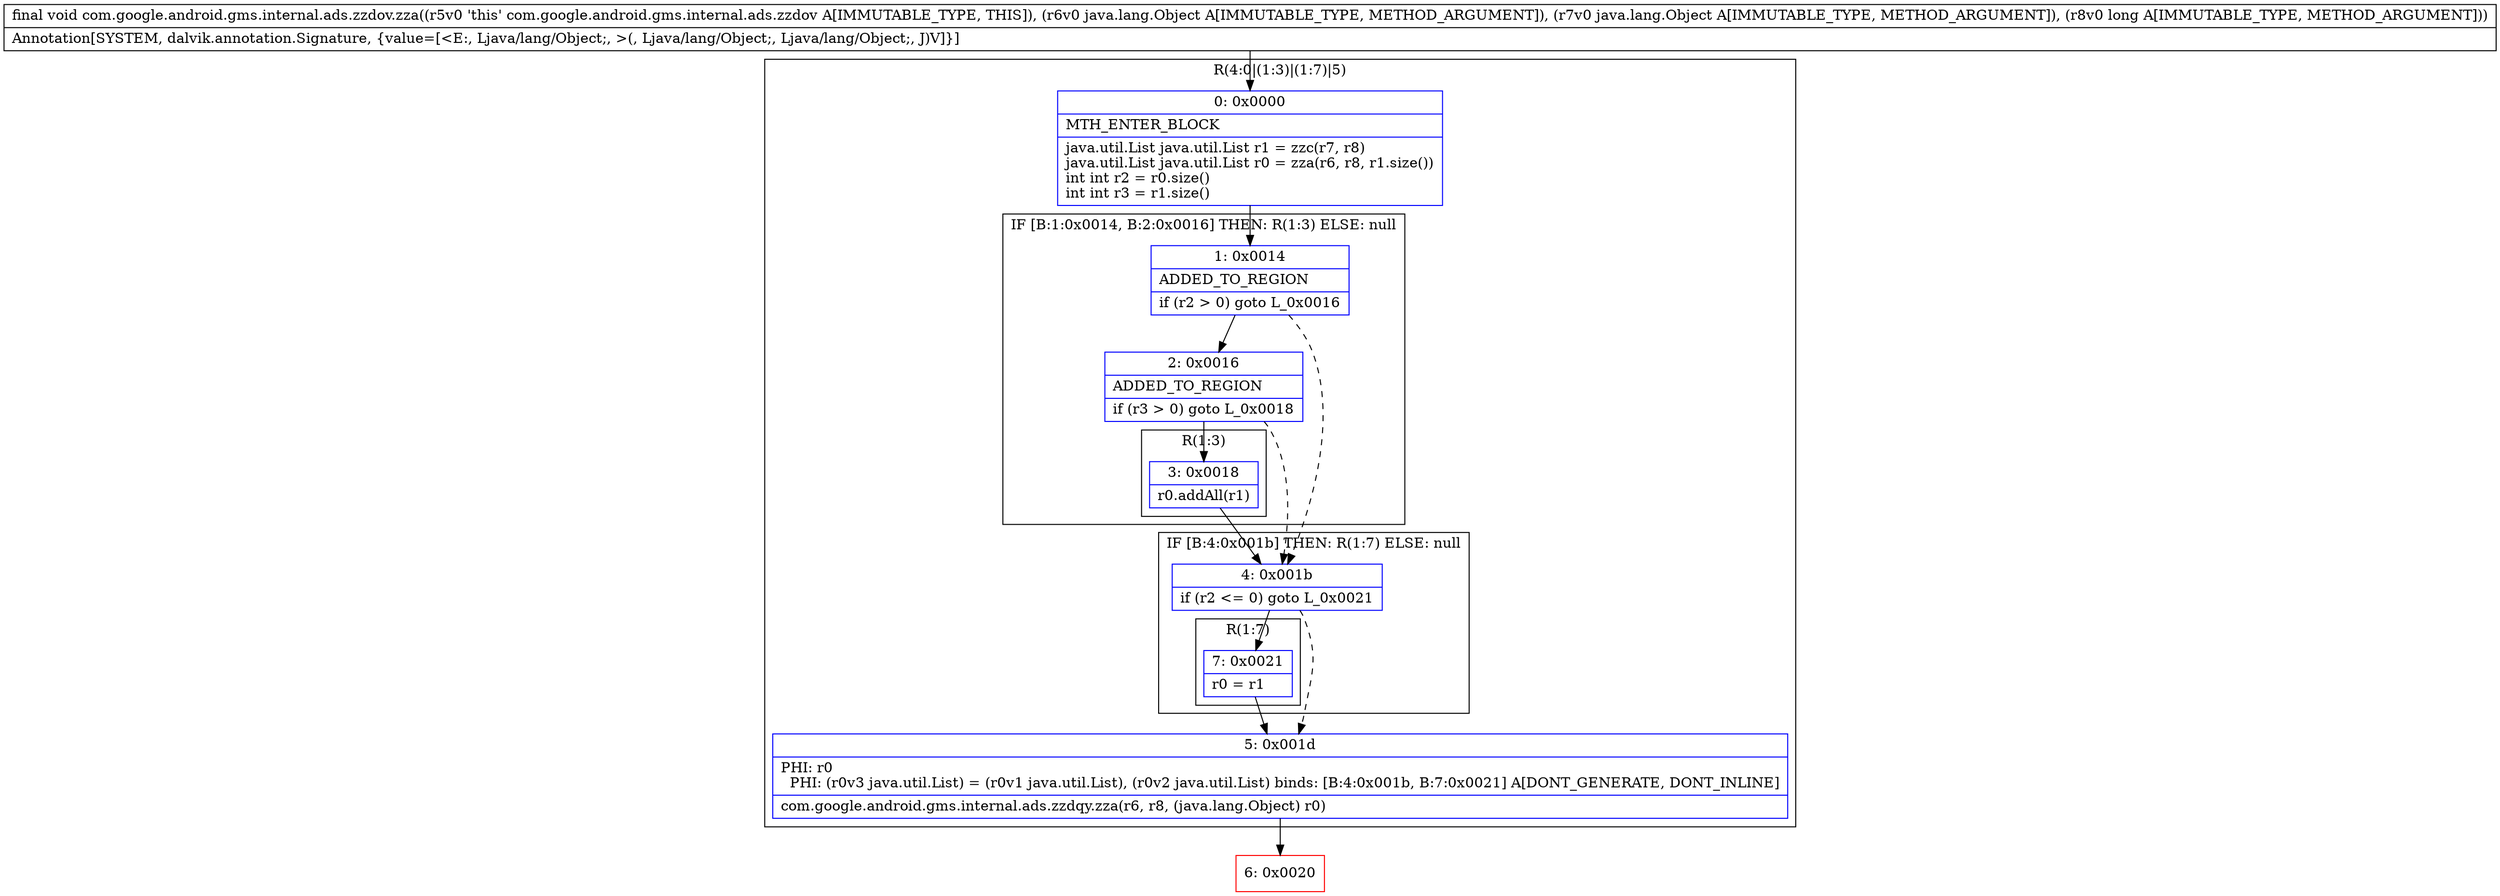 digraph "CFG forcom.google.android.gms.internal.ads.zzdov.zza(Ljava\/lang\/Object;Ljava\/lang\/Object;J)V" {
subgraph cluster_Region_2001028735 {
label = "R(4:0|(1:3)|(1:7)|5)";
node [shape=record,color=blue];
Node_0 [shape=record,label="{0\:\ 0x0000|MTH_ENTER_BLOCK\l|java.util.List java.util.List r1 = zzc(r7, r8)\ljava.util.List java.util.List r0 = zza(r6, r8, r1.size())\lint int r2 = r0.size()\lint int r3 = r1.size()\l}"];
subgraph cluster_IfRegion_1753825598 {
label = "IF [B:1:0x0014, B:2:0x0016] THEN: R(1:3) ELSE: null";
node [shape=record,color=blue];
Node_1 [shape=record,label="{1\:\ 0x0014|ADDED_TO_REGION\l|if (r2 \> 0) goto L_0x0016\l}"];
Node_2 [shape=record,label="{2\:\ 0x0016|ADDED_TO_REGION\l|if (r3 \> 0) goto L_0x0018\l}"];
subgraph cluster_Region_558067771 {
label = "R(1:3)";
node [shape=record,color=blue];
Node_3 [shape=record,label="{3\:\ 0x0018|r0.addAll(r1)\l}"];
}
}
subgraph cluster_IfRegion_899847406 {
label = "IF [B:4:0x001b] THEN: R(1:7) ELSE: null";
node [shape=record,color=blue];
Node_4 [shape=record,label="{4\:\ 0x001b|if (r2 \<= 0) goto L_0x0021\l}"];
subgraph cluster_Region_265847269 {
label = "R(1:7)";
node [shape=record,color=blue];
Node_7 [shape=record,label="{7\:\ 0x0021|r0 = r1\l}"];
}
}
Node_5 [shape=record,label="{5\:\ 0x001d|PHI: r0 \l  PHI: (r0v3 java.util.List) = (r0v1 java.util.List), (r0v2 java.util.List) binds: [B:4:0x001b, B:7:0x0021] A[DONT_GENERATE, DONT_INLINE]\l|com.google.android.gms.internal.ads.zzdqy.zza(r6, r8, (java.lang.Object) r0)\l}"];
}
Node_6 [shape=record,color=red,label="{6\:\ 0x0020}"];
MethodNode[shape=record,label="{final void com.google.android.gms.internal.ads.zzdov.zza((r5v0 'this' com.google.android.gms.internal.ads.zzdov A[IMMUTABLE_TYPE, THIS]), (r6v0 java.lang.Object A[IMMUTABLE_TYPE, METHOD_ARGUMENT]), (r7v0 java.lang.Object A[IMMUTABLE_TYPE, METHOD_ARGUMENT]), (r8v0 long A[IMMUTABLE_TYPE, METHOD_ARGUMENT]))  | Annotation[SYSTEM, dalvik.annotation.Signature, \{value=[\<E:, Ljava\/lang\/Object;, \>(, Ljava\/lang\/Object;, Ljava\/lang\/Object;, J)V]\}]\l}"];
MethodNode -> Node_0;
Node_0 -> Node_1;
Node_1 -> Node_2;
Node_1 -> Node_4[style=dashed];
Node_2 -> Node_3;
Node_2 -> Node_4[style=dashed];
Node_3 -> Node_4;
Node_4 -> Node_5[style=dashed];
Node_4 -> Node_7;
Node_7 -> Node_5;
Node_5 -> Node_6;
}

